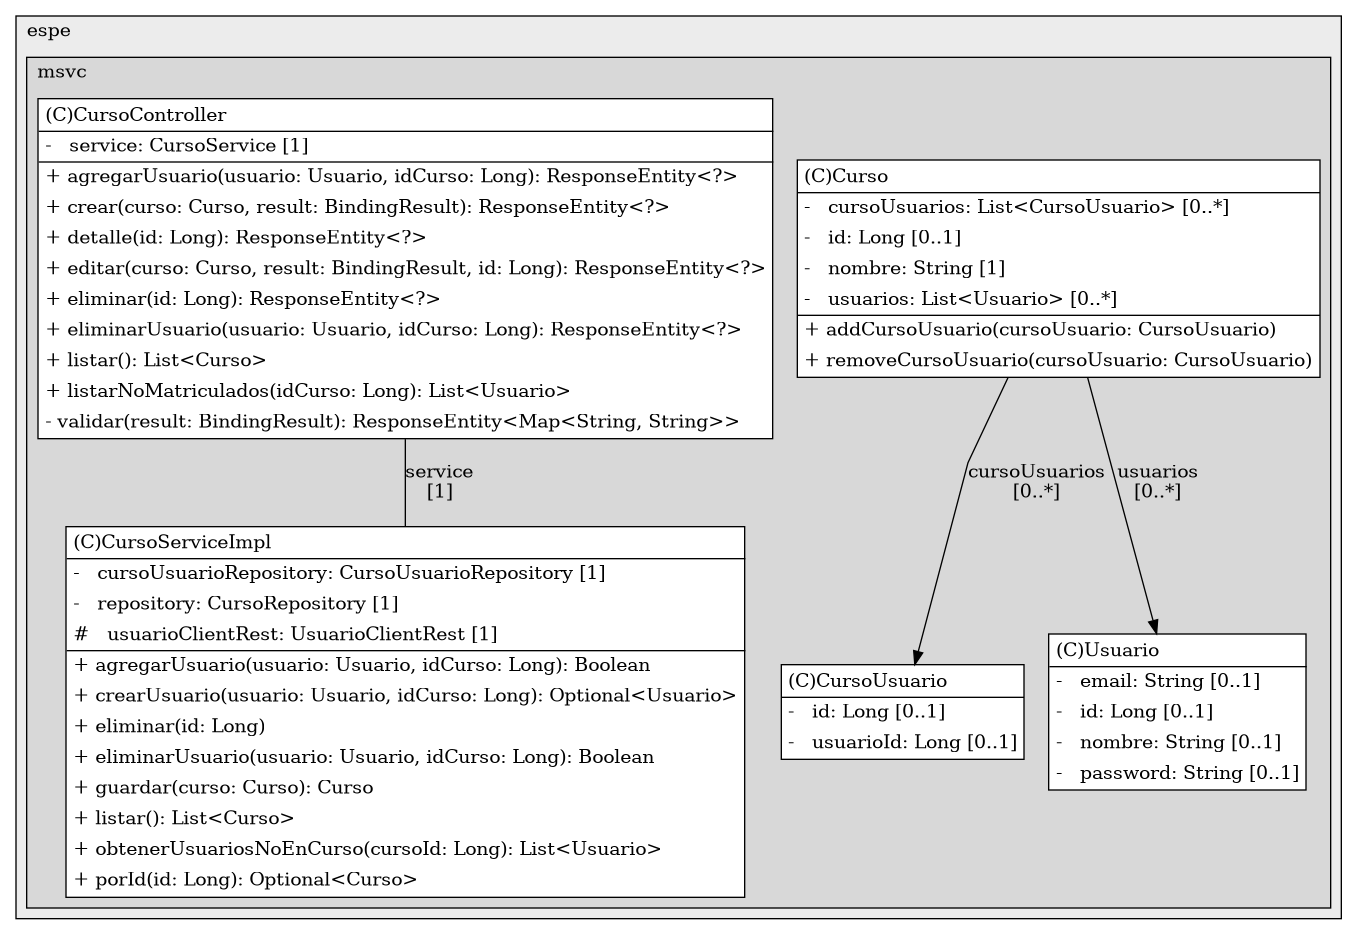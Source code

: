 @startuml

/' diagram meta data start
config=StructureConfiguration;
{
  "projectClassification": {
    "searchMode": "OpenProject", // OpenProject, AllProjects
    "includedProjects": "",
    "pathEndKeywords": "*.impl",
    "isClientPath": "",
    "isClientName": "",
    "isTestPath": "",
    "isTestName": "",
    "isMappingPath": "",
    "isMappingName": "",
    "isDataAccessPath": "",
    "isDataAccessName": "",
    "isDataStructurePath": "",
    "isDataStructureName": "",
    "isInterfaceStructuresPath": "",
    "isInterfaceStructuresName": "",
    "isEntryPointPath": "",
    "isEntryPointName": "",
    "treatFinalFieldsAsMandatory": false
  },
  "graphRestriction": {
    "classPackageExcludeFilter": "",
    "classPackageIncludeFilter": "",
    "classNameExcludeFilter": "",
    "classNameIncludeFilter": "",
    "methodNameExcludeFilter": "",
    "methodNameIncludeFilter": "",
    "removeByInheritance": "", // inheritance/annotation based filtering is done in a second step
    "removeByAnnotation": "",
    "removeByClassPackage": "", // cleanup the graph after inheritance/annotation based filtering is done
    "removeByClassName": "",
    "cutMappings": false,
    "cutEnum": true,
    "cutTests": true,
    "cutClient": true,
    "cutDataAccess": true,
    "cutInterfaceStructures": true,
    "cutDataStructures": true,
    "cutGetterAndSetter": true,
    "cutConstructors": true
  },
  "graphTraversal": {
    "forwardDepth": 3,
    "backwardDepth": 3,
    "classPackageExcludeFilter": "",
    "classPackageIncludeFilter": "",
    "classNameExcludeFilter": "",
    "classNameIncludeFilter": "",
    "methodNameExcludeFilter": "",
    "methodNameIncludeFilter": "",
    "hideMappings": false,
    "hideDataStructures": false,
    "hidePrivateMethods": true,
    "hideInterfaceCalls": true, // indirection: implementation -> interface (is hidden) -> implementation
    "onlyShowApplicationEntryPoints": false, // root node is included
    "useMethodCallsForStructureDiagram": "ForwardOnly" // ForwardOnly, BothDirections, No
  },
  "details": {
    "aggregation": "GroupByClass", // ByClass, GroupByClass, None
    "showClassGenericTypes": true,
    "showMethods": true,
    "showMethodParameterNames": true,
    "showMethodParameterTypes": true,
    "showMethodReturnType": true,
    "showPackageLevels": 2,
    "showDetailedClassStructure": true
  },
  "rootClass": "com.espe.msvc.cursos.services.CursoServiceImpl",
  "extensionCallbackMethod": "" // qualified.class.name#methodName - signature: public static String method(String)
}
diagram meta data end '/



digraph g {
    rankdir="TB"
    splines=polyline
    

'nodes 
subgraph cluster_3122979 { 
   	label=espe
	labeljust=l
	fillcolor="#ececec"
	style=filled
   
   subgraph cluster_50996546 { 
   	label=msvc
	labeljust=l
	fillcolor="#d8d8d8"
	style=filled
   
   Curso24367923[
	label=<<TABLE BORDER="1" CELLBORDER="0" CELLPADDING="4" CELLSPACING="0">
<TR><TD ALIGN="LEFT" >(C)Curso</TD></TR>
<HR/>
<TR><TD ALIGN="LEFT" >-   cursoUsuarios: List&lt;CursoUsuario&gt; [0..*]</TD></TR>
<TR><TD ALIGN="LEFT" >-   id: Long [0..1]</TD></TR>
<TR><TD ALIGN="LEFT" >-   nombre: String [1]</TD></TR>
<TR><TD ALIGN="LEFT" >-   usuarios: List&lt;Usuario&gt; [0..*]</TD></TR>
<HR/>
<TR><TD ALIGN="LEFT" >+ addCursoUsuario(cursoUsuario: CursoUsuario)</TD></TR>
<TR><TD ALIGN="LEFT" >+ removeCursoUsuario(cursoUsuario: CursoUsuario)</TD></TR>
</TABLE>>
	style=filled
	margin=0
	shape=plaintext
	fillcolor="#FFFFFF"
];

CursoController1879258435[
	label=<<TABLE BORDER="1" CELLBORDER="0" CELLPADDING="4" CELLSPACING="0">
<TR><TD ALIGN="LEFT" >(C)CursoController</TD></TR>
<HR/>
<TR><TD ALIGN="LEFT" >-   service: CursoService [1]</TD></TR>
<HR/>
<TR><TD ALIGN="LEFT" >+ agregarUsuario(usuario: Usuario, idCurso: Long): ResponseEntity&lt;?&gt;</TD></TR>
<TR><TD ALIGN="LEFT" >+ crear(curso: Curso, result: BindingResult): ResponseEntity&lt;?&gt;</TD></TR>
<TR><TD ALIGN="LEFT" >+ detalle(id: Long): ResponseEntity&lt;?&gt;</TD></TR>
<TR><TD ALIGN="LEFT" >+ editar(curso: Curso, result: BindingResult, id: Long): ResponseEntity&lt;?&gt;</TD></TR>
<TR><TD ALIGN="LEFT" >+ eliminar(id: Long): ResponseEntity&lt;?&gt;</TD></TR>
<TR><TD ALIGN="LEFT" >+ eliminarUsuario(usuario: Usuario, idCurso: Long): ResponseEntity&lt;?&gt;</TD></TR>
<TR><TD ALIGN="LEFT" >+ listar(): List&lt;Curso&gt;</TD></TR>
<TR><TD ALIGN="LEFT" >+ listarNoMatriculados(idCurso: Long): List&lt;Usuario&gt;</TD></TR>
<TR><TD ALIGN="LEFT" >- validar(result: BindingResult): ResponseEntity&lt;Map&lt;String, String&gt;&gt;</TD></TR>
</TABLE>>
	style=filled
	margin=0
	shape=plaintext
	fillcolor="#FFFFFF"
];

CursoServiceImpl1989615688[
	label=<<TABLE BORDER="1" CELLBORDER="0" CELLPADDING="4" CELLSPACING="0">
<TR><TD ALIGN="LEFT" >(C)CursoServiceImpl</TD></TR>
<HR/>
<TR><TD ALIGN="LEFT" >-   cursoUsuarioRepository: CursoUsuarioRepository [1]</TD></TR>
<TR><TD ALIGN="LEFT" >-   repository: CursoRepository [1]</TD></TR>
<TR><TD ALIGN="LEFT" >#   usuarioClientRest: UsuarioClientRest [1]</TD></TR>
<HR/>
<TR><TD ALIGN="LEFT" >+ agregarUsuario(usuario: Usuario, idCurso: Long): Boolean</TD></TR>
<TR><TD ALIGN="LEFT" >+ crearUsuario(usuario: Usuario, idCurso: Long): Optional&lt;Usuario&gt;</TD></TR>
<TR><TD ALIGN="LEFT" >+ eliminar(id: Long)</TD></TR>
<TR><TD ALIGN="LEFT" >+ eliminarUsuario(usuario: Usuario, idCurso: Long): Boolean</TD></TR>
<TR><TD ALIGN="LEFT" >+ guardar(curso: Curso): Curso</TD></TR>
<TR><TD ALIGN="LEFT" >+ listar(): List&lt;Curso&gt;</TD></TR>
<TR><TD ALIGN="LEFT" >+ obtenerUsuariosNoEnCurso(cursoId: Long): List&lt;Usuario&gt;</TD></TR>
<TR><TD ALIGN="LEFT" >+ porId(id: Long): Optional&lt;Curso&gt;</TD></TR>
</TABLE>>
	style=filled
	margin=0
	shape=plaintext
	fillcolor="#FFFFFF"
];

CursoUsuario24367923[
	label=<<TABLE BORDER="1" CELLBORDER="0" CELLPADDING="4" CELLSPACING="0">
<TR><TD ALIGN="LEFT" >(C)CursoUsuario</TD></TR>
<HR/>
<TR><TD ALIGN="LEFT" >-   id: Long [0..1]</TD></TR>
<TR><TD ALIGN="LEFT" >-   usuarioId: Long [0..1]</TD></TR>
</TABLE>>
	style=filled
	margin=0
	shape=plaintext
	fillcolor="#FFFFFF"
];

Usuario1426016324[
	label=<<TABLE BORDER="1" CELLBORDER="0" CELLPADDING="4" CELLSPACING="0">
<TR><TD ALIGN="LEFT" >(C)Usuario</TD></TR>
<HR/>
<TR><TD ALIGN="LEFT" >-   email: String [0..1]</TD></TR>
<TR><TD ALIGN="LEFT" >-   id: Long [0..1]</TD></TR>
<TR><TD ALIGN="LEFT" >-   nombre: String [0..1]</TD></TR>
<TR><TD ALIGN="LEFT" >-   password: String [0..1]</TD></TR>
</TABLE>>
	style=filled
	margin=0
	shape=plaintext
	fillcolor="#FFFFFF"
];
} 
} 

'edges    
Curso24367923 -> CursoUsuario24367923[label="cursoUsuarios
[0..*]"];
Curso24367923 -> Usuario1426016324[label="usuarios
[0..*]"];
CursoController1879258435 -> CursoServiceImpl1989615688[label="service
[1]", arrowhead=none];
    
}
@enduml